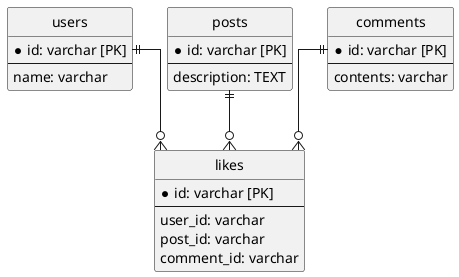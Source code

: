 @startuml Likes Polymorphic Associations

hide circle

skinparam linetype ortho

entity "users" as users {
  * id: varchar [PK]
  ---
  name: varchar
}

entity "likes" as likes {
  * id: varchar [PK]
  ---
  user_id: varchar
  post_id: varchar
  comment_id: varchar
}

entity "posts" as posts {
  * id: varchar [PK]
  ---
  description: TEXT
}

entity "comments" as comments {
  * id: varchar [PK]
  ---
  contents: varchar
}

users ||--o{ likes
posts ||--o{ likes
comments ||--o{ likes

@enduml
